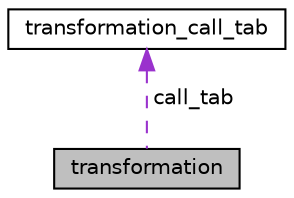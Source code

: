 digraph "transformation"
{
 // LATEX_PDF_SIZE
  edge [fontname="Helvetica",fontsize="10",labelfontname="Helvetica",labelfontsize="10"];
  node [fontname="Helvetica",fontsize="10",shape=record];
  Node1 [label="transformation",height=0.2,width=0.4,color="black", fillcolor="grey75", style="filled", fontcolor="black",tooltip="Base abstract class for data transformation classes."];
  Node2 -> Node1 [dir="back",color="darkorchid3",fontsize="10",style="dashed",label=" call_tab" ,fontname="Helvetica"];
  Node2 [label="transformation_call_tab",height=0.2,width=0.4,color="black", fillcolor="white", style="filled",URL="$structtransformation__call__tab.html",tooltip="A virtual method table struct."];
}
